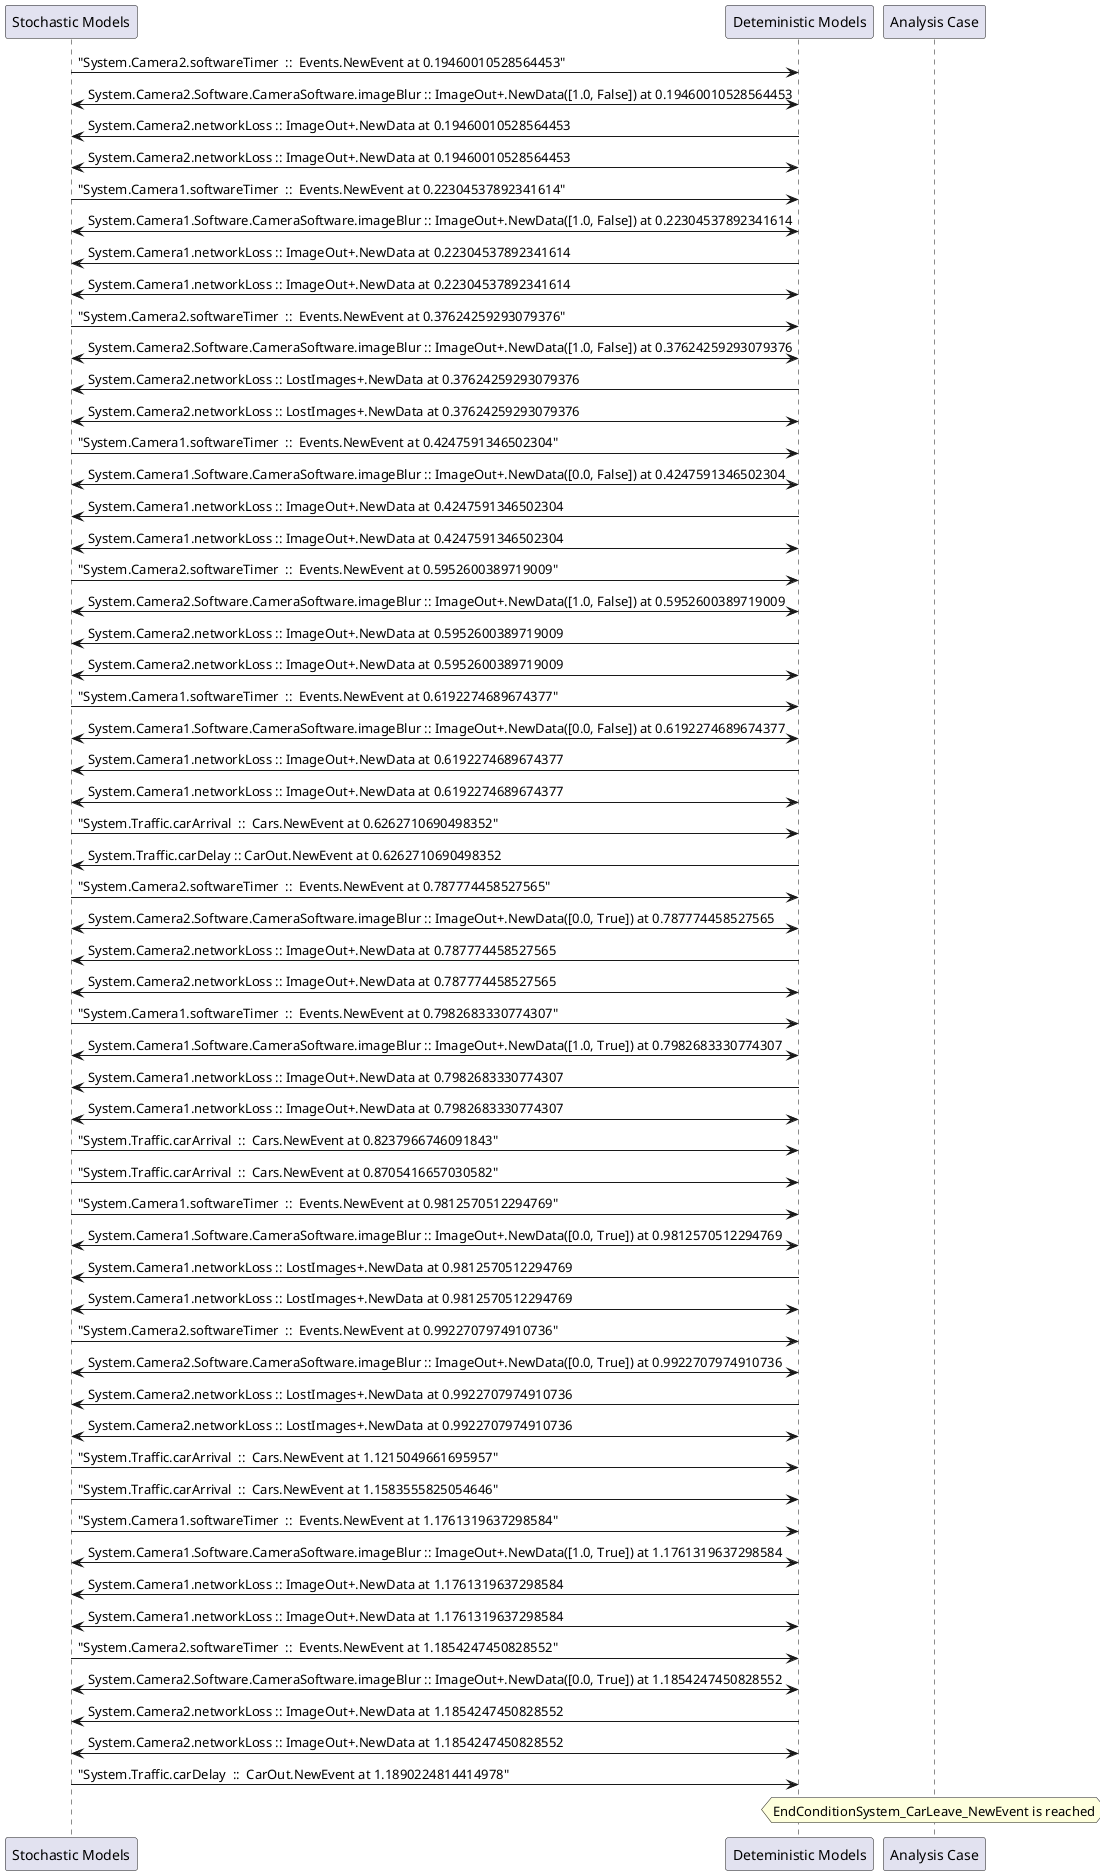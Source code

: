 
	@startuml
	participant "Stochastic Models" as stochmodel
	participant "Deteministic Models" as detmodel
	participant "Analysis Case" as analysis
	{33669_stop} stochmodel -> detmodel : "System.Camera2.softwareTimer  ::  Events.NewEvent at 0.19460010528564453"
detmodel <-> stochmodel : System.Camera2.Software.CameraSoftware.imageBlur :: ImageOut+.NewData([1.0, False]) at 0.19460010528564453
detmodel -> stochmodel : System.Camera2.networkLoss :: ImageOut+.NewData at 0.19460010528564453
detmodel <-> stochmodel : System.Camera2.networkLoss :: ImageOut+.NewData at 0.19460010528564453
{33654_stop} stochmodel -> detmodel : "System.Camera1.softwareTimer  ::  Events.NewEvent at 0.22304537892341614"
detmodel <-> stochmodel : System.Camera1.Software.CameraSoftware.imageBlur :: ImageOut+.NewData([1.0, False]) at 0.22304537892341614
detmodel -> stochmodel : System.Camera1.networkLoss :: ImageOut+.NewData at 0.22304537892341614
detmodel <-> stochmodel : System.Camera1.networkLoss :: ImageOut+.NewData at 0.22304537892341614
{33670_stop} stochmodel -> detmodel : "System.Camera2.softwareTimer  ::  Events.NewEvent at 0.37624259293079376"
detmodel <-> stochmodel : System.Camera2.Software.CameraSoftware.imageBlur :: ImageOut+.NewData([1.0, False]) at 0.37624259293079376
detmodel -> stochmodel : System.Camera2.networkLoss :: LostImages+.NewData at 0.37624259293079376
detmodel <-> stochmodel : System.Camera2.networkLoss :: LostImages+.NewData at 0.37624259293079376
{33655_stop} stochmodel -> detmodel : "System.Camera1.softwareTimer  ::  Events.NewEvent at 0.4247591346502304"
detmodel <-> stochmodel : System.Camera1.Software.CameraSoftware.imageBlur :: ImageOut+.NewData([0.0, False]) at 0.4247591346502304
detmodel -> stochmodel : System.Camera1.networkLoss :: ImageOut+.NewData at 0.4247591346502304
detmodel <-> stochmodel : System.Camera1.networkLoss :: ImageOut+.NewData at 0.4247591346502304
{33671_stop} stochmodel -> detmodel : "System.Camera2.softwareTimer  ::  Events.NewEvent at 0.5952600389719009"
detmodel <-> stochmodel : System.Camera2.Software.CameraSoftware.imageBlur :: ImageOut+.NewData([1.0, False]) at 0.5952600389719009
detmodel -> stochmodel : System.Camera2.networkLoss :: ImageOut+.NewData at 0.5952600389719009
detmodel <-> stochmodel : System.Camera2.networkLoss :: ImageOut+.NewData at 0.5952600389719009
{33656_stop} stochmodel -> detmodel : "System.Camera1.softwareTimer  ::  Events.NewEvent at 0.6192274689674377"
detmodel <-> stochmodel : System.Camera1.Software.CameraSoftware.imageBlur :: ImageOut+.NewData([0.0, False]) at 0.6192274689674377
detmodel -> stochmodel : System.Camera1.networkLoss :: ImageOut+.NewData at 0.6192274689674377
detmodel <-> stochmodel : System.Camera1.networkLoss :: ImageOut+.NewData at 0.6192274689674377
{33684_stop} stochmodel -> detmodel : "System.Traffic.carArrival  ::  Cars.NewEvent at 0.6262710690498352"
{33691_start} detmodel -> stochmodel : System.Traffic.carDelay :: CarOut.NewEvent at 0.6262710690498352
{33672_stop} stochmodel -> detmodel : "System.Camera2.softwareTimer  ::  Events.NewEvent at 0.787774458527565"
detmodel <-> stochmodel : System.Camera2.Software.CameraSoftware.imageBlur :: ImageOut+.NewData([0.0, True]) at 0.787774458527565
detmodel -> stochmodel : System.Camera2.networkLoss :: ImageOut+.NewData at 0.787774458527565
detmodel <-> stochmodel : System.Camera2.networkLoss :: ImageOut+.NewData at 0.787774458527565
{33657_stop} stochmodel -> detmodel : "System.Camera1.softwareTimer  ::  Events.NewEvent at 0.7982683330774307"
detmodel <-> stochmodel : System.Camera1.Software.CameraSoftware.imageBlur :: ImageOut+.NewData([1.0, True]) at 0.7982683330774307
detmodel -> stochmodel : System.Camera1.networkLoss :: ImageOut+.NewData at 0.7982683330774307
detmodel <-> stochmodel : System.Camera1.networkLoss :: ImageOut+.NewData at 0.7982683330774307
{33685_stop} stochmodel -> detmodel : "System.Traffic.carArrival  ::  Cars.NewEvent at 0.8237966746091843"
{33686_stop} stochmodel -> detmodel : "System.Traffic.carArrival  ::  Cars.NewEvent at 0.8705416657030582"
{33658_stop} stochmodel -> detmodel : "System.Camera1.softwareTimer  ::  Events.NewEvent at 0.9812570512294769"
detmodel <-> stochmodel : System.Camera1.Software.CameraSoftware.imageBlur :: ImageOut+.NewData([0.0, True]) at 0.9812570512294769
detmodel -> stochmodel : System.Camera1.networkLoss :: LostImages+.NewData at 0.9812570512294769
detmodel <-> stochmodel : System.Camera1.networkLoss :: LostImages+.NewData at 0.9812570512294769
{33673_stop} stochmodel -> detmodel : "System.Camera2.softwareTimer  ::  Events.NewEvent at 0.9922707974910736"
detmodel <-> stochmodel : System.Camera2.Software.CameraSoftware.imageBlur :: ImageOut+.NewData([0.0, True]) at 0.9922707974910736
detmodel -> stochmodel : System.Camera2.networkLoss :: LostImages+.NewData at 0.9922707974910736
detmodel <-> stochmodel : System.Camera2.networkLoss :: LostImages+.NewData at 0.9922707974910736
{33687_stop} stochmodel -> detmodel : "System.Traffic.carArrival  ::  Cars.NewEvent at 1.1215049661695957"
{33688_stop} stochmodel -> detmodel : "System.Traffic.carArrival  ::  Cars.NewEvent at 1.1583555825054646"
{33659_stop} stochmodel -> detmodel : "System.Camera1.softwareTimer  ::  Events.NewEvent at 1.1761319637298584"
detmodel <-> stochmodel : System.Camera1.Software.CameraSoftware.imageBlur :: ImageOut+.NewData([1.0, True]) at 1.1761319637298584
detmodel -> stochmodel : System.Camera1.networkLoss :: ImageOut+.NewData at 1.1761319637298584
detmodel <-> stochmodel : System.Camera1.networkLoss :: ImageOut+.NewData at 1.1761319637298584
{33674_stop} stochmodel -> detmodel : "System.Camera2.softwareTimer  ::  Events.NewEvent at 1.1854247450828552"
detmodel <-> stochmodel : System.Camera2.Software.CameraSoftware.imageBlur :: ImageOut+.NewData([0.0, True]) at 1.1854247450828552
detmodel -> stochmodel : System.Camera2.networkLoss :: ImageOut+.NewData at 1.1854247450828552
detmodel <-> stochmodel : System.Camera2.networkLoss :: ImageOut+.NewData at 1.1854247450828552
{33691_stop} stochmodel -> detmodel : "System.Traffic.carDelay  ::  CarOut.NewEvent at 1.1890224814414978"
{33691_start} <-> {33691_stop} : delay
hnote over analysis 
EndConditionSystem_CarLeave_NewEvent is reached
endnote
@enduml